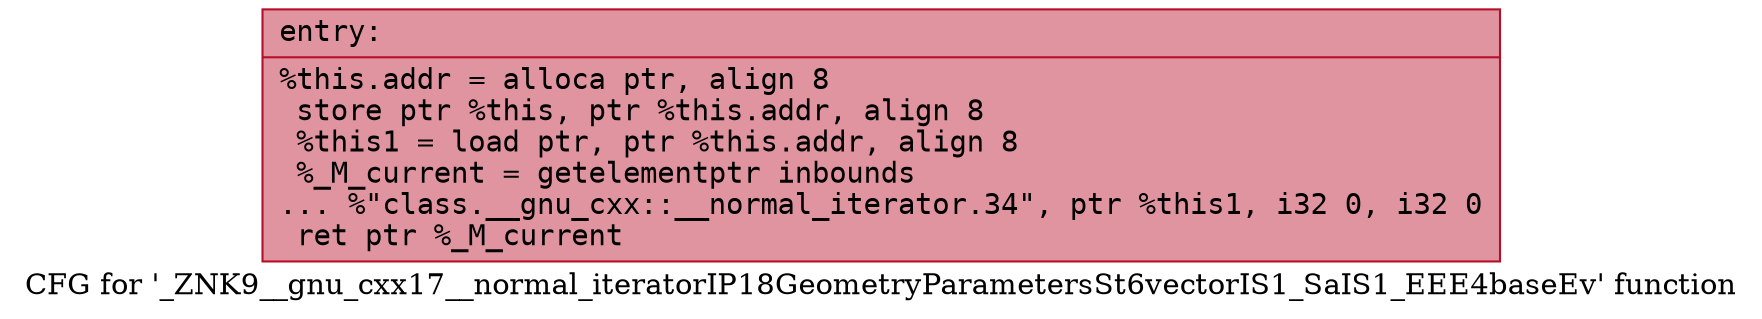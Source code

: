 digraph "CFG for '_ZNK9__gnu_cxx17__normal_iteratorIP18GeometryParametersSt6vectorIS1_SaIS1_EEE4baseEv' function" {
	label="CFG for '_ZNK9__gnu_cxx17__normal_iteratorIP18GeometryParametersSt6vectorIS1_SaIS1_EEE4baseEv' function";

	Node0x562c4e5c5c10 [shape=record,color="#b70d28ff", style=filled, fillcolor="#b70d2870" fontname="Courier",label="{entry:\l|  %this.addr = alloca ptr, align 8\l  store ptr %this, ptr %this.addr, align 8\l  %this1 = load ptr, ptr %this.addr, align 8\l  %_M_current = getelementptr inbounds\l... %\"class.__gnu_cxx::__normal_iterator.34\", ptr %this1, i32 0, i32 0\l  ret ptr %_M_current\l}"];
}
